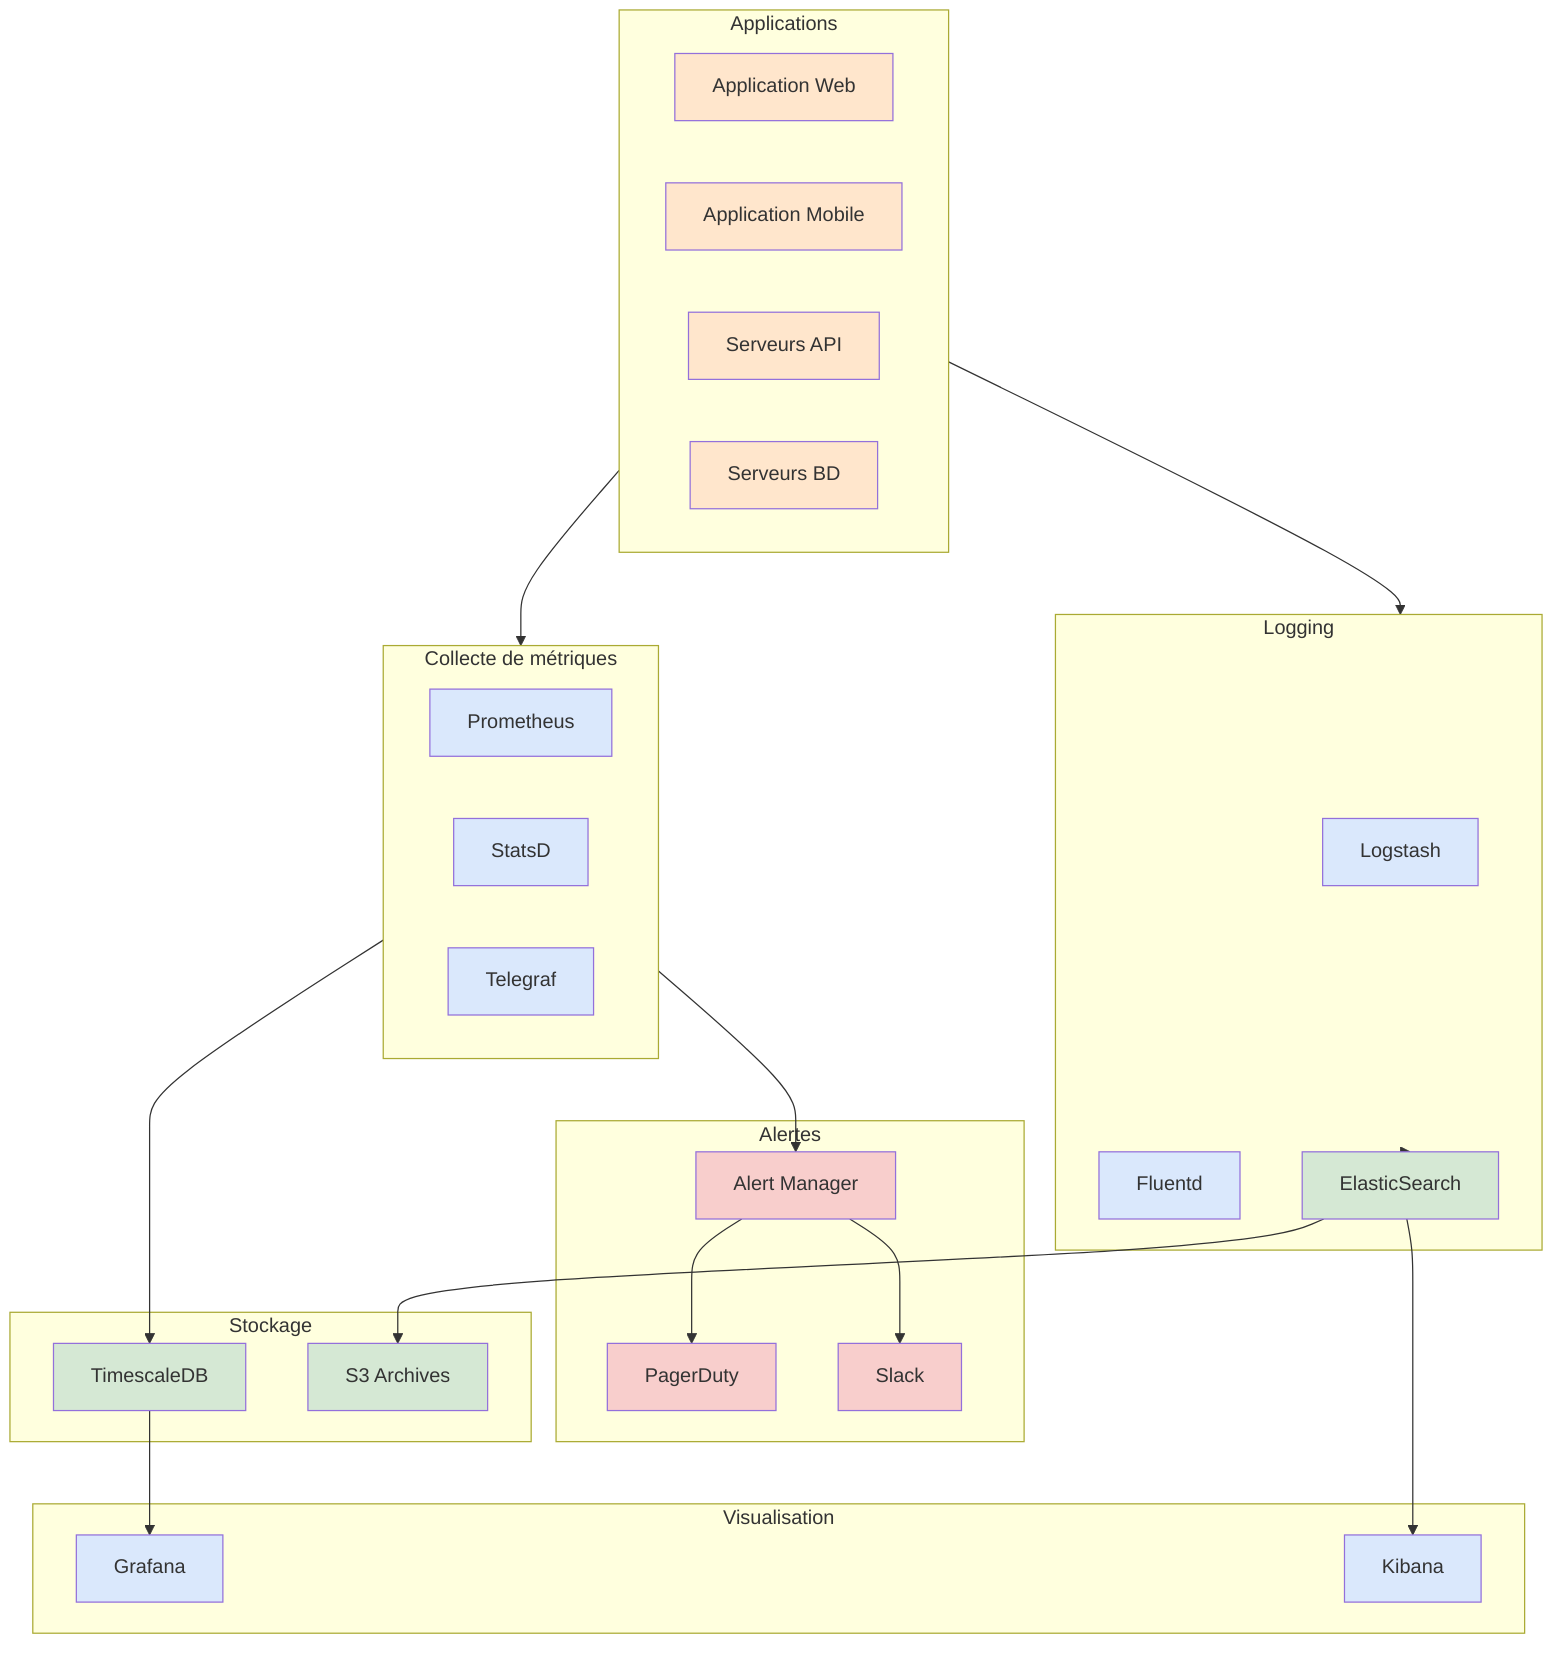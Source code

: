 graph TB
    %% Styles
    classDef app fill:#FFE6CC
    classDef monitoring fill:#DAE8FC
    classDef storage fill:#D5E8D4
    classDef alert fill:#F8CECC

    %% Applications
    subgraph Applications
        WebApp[Application Web]:::app
        MobileApp[Application Mobile]:::app
        APIServer[Serveurs API]:::app
        DBServer[Serveurs BD]:::app
    end

    %% Collecte de métriques
    subgraph MetricsCollection[Collecte de métriques]
        Prometheus[Prometheus]:::monitoring
        StatsD[StatsD]:::monitoring
        Telegraf[Telegraf]:::monitoring
    end

    %% Logging
    subgraph Logging
        Logstash[Logstash]:::monitoring
        Fluentd[Fluentd]:::monitoring
        ElasticSearch[ElasticSearch]:::storage
    end

    %% Visualisation
    subgraph Visualization[Visualisation]
        Grafana[Grafana]:::monitoring
        Kibana[Kibana]:::monitoring
    end

    %% Alerting
    subgraph Alerting[Alertes]
        AlertManager[Alert Manager]:::alert
        PagerDuty[PagerDuty]:::alert
        Slack[Slack]:::alert
    end

    %% Stockage
    subgraph Storage[Stockage]
        TimescaleDB[TimescaleDB]:::storage
        S3[S3 Archives]:::storage
    end

    %% Relations
    Applications --> MetricsCollection
    Applications --> Logging
    MetricsCollection --> TimescaleDB
    Logging --> ElasticSearch
    TimescaleDB --> Grafana
    ElasticSearch --> Kibana
    MetricsCollection --> AlertManager
    AlertManager --> PagerDuty
    AlertManager --> Slack
    ElasticSearch --> S3